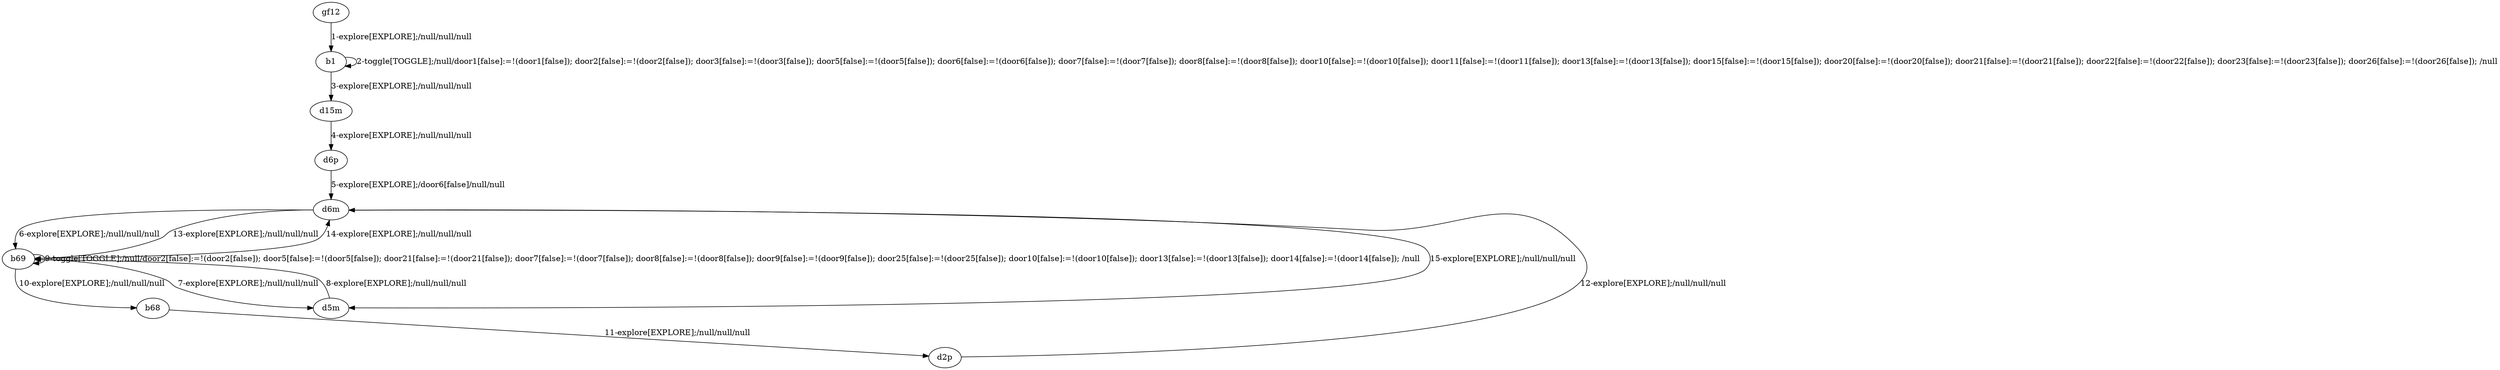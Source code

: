 # Total number of goals covered by this test: 1
# d5m --> b69

digraph g {
"gf12" -> "b1" [label = "1-explore[EXPLORE];/null/null/null"];
"b1" -> "b1" [label = "2-toggle[TOGGLE];/null/door1[false]:=!(door1[false]); door2[false]:=!(door2[false]); door3[false]:=!(door3[false]); door5[false]:=!(door5[false]); door6[false]:=!(door6[false]); door7[false]:=!(door7[false]); door8[false]:=!(door8[false]); door10[false]:=!(door10[false]); door11[false]:=!(door11[false]); door13[false]:=!(door13[false]); door15[false]:=!(door15[false]); door20[false]:=!(door20[false]); door21[false]:=!(door21[false]); door22[false]:=!(door22[false]); door23[false]:=!(door23[false]); door26[false]:=!(door26[false]); /null"];
"b1" -> "d15m" [label = "3-explore[EXPLORE];/null/null/null"];
"d15m" -> "d6p" [label = "4-explore[EXPLORE];/null/null/null"];
"d6p" -> "d6m" [label = "5-explore[EXPLORE];/door6[false]/null/null"];
"d6m" -> "b69" [label = "6-explore[EXPLORE];/null/null/null"];
"b69" -> "d5m" [label = "7-explore[EXPLORE];/null/null/null"];
"d5m" -> "b69" [label = "8-explore[EXPLORE];/null/null/null"];
"b69" -> "b69" [label = "9-toggle[TOGGLE];/null/door2[false]:=!(door2[false]); door5[false]:=!(door5[false]); door21[false]:=!(door21[false]); door7[false]:=!(door7[false]); door8[false]:=!(door8[false]); door9[false]:=!(door9[false]); door25[false]:=!(door25[false]); door10[false]:=!(door10[false]); door13[false]:=!(door13[false]); door14[false]:=!(door14[false]); /null"];
"b69" -> "b68" [label = "10-explore[EXPLORE];/null/null/null"];
"b68" -> "d2p" [label = "11-explore[EXPLORE];/null/null/null"];
"d2p" -> "d6m" [label = "12-explore[EXPLORE];/null/null/null"];
"d6m" -> "b69" [label = "13-explore[EXPLORE];/null/null/null"];
"b69" -> "d6m" [label = "14-explore[EXPLORE];/null/null/null"];
"d6m" -> "d5m" [label = "15-explore[EXPLORE];/null/null/null"];
}
